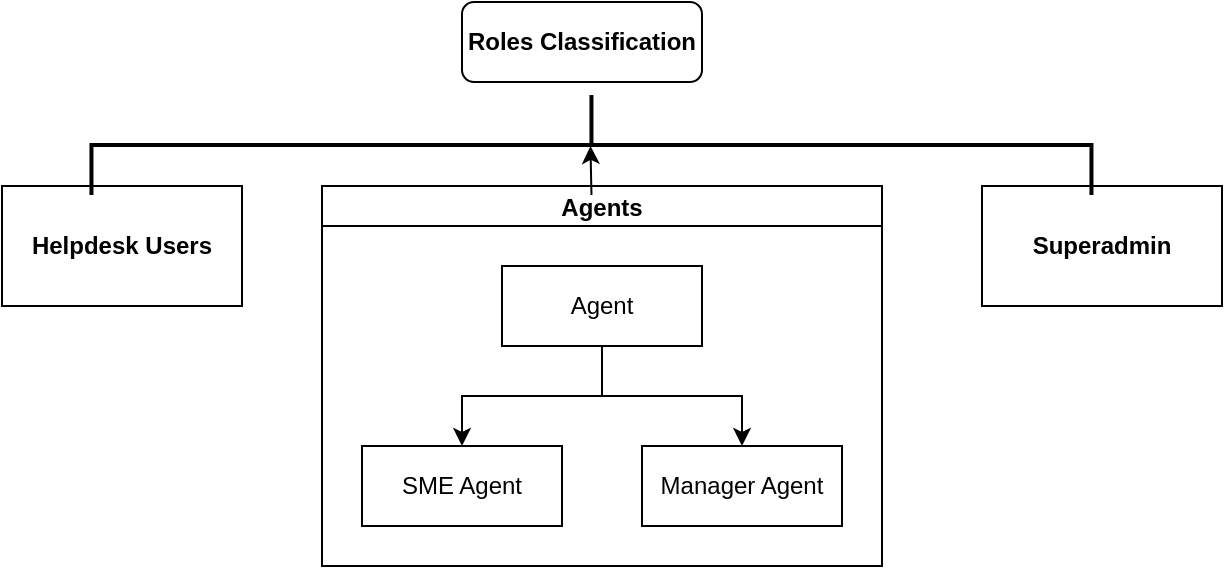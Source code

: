 <mxfile version="14.9.6" type="github">
  <diagram id="jvpLVMVhIR2zp9GxV2rX" name="Page-1">
    <mxGraphModel dx="868" dy="450" grid="1" gridSize="10" guides="1" tooltips="1" connect="1" arrows="1" fold="1" page="1" pageScale="1" pageWidth="850" pageHeight="1100" math="0" shadow="0">
      <root>
        <mxCell id="0" />
        <mxCell id="1" parent="0" />
        <mxCell id="C9KNnnCRglDRXyzisE5E-1" value="Agents" style="swimlane;startSize=20;horizontal=1;childLayout=treeLayout;horizontalTree=0;resizable=0;containerType=tree;" vertex="1" parent="1">
          <mxGeometry x="300" y="152" width="280" height="190" as="geometry" />
        </mxCell>
        <mxCell id="C9KNnnCRglDRXyzisE5E-2" value="Agent" style="whiteSpace=wrap;html=1;" vertex="1" parent="C9KNnnCRglDRXyzisE5E-1">
          <mxGeometry x="90" y="40" width="100" height="40" as="geometry" />
        </mxCell>
        <mxCell id="C9KNnnCRglDRXyzisE5E-3" value="SME Agent" style="whiteSpace=wrap;html=1;" vertex="1" parent="C9KNnnCRglDRXyzisE5E-1">
          <mxGeometry x="20" y="130" width="100" height="40" as="geometry" />
        </mxCell>
        <mxCell id="C9KNnnCRglDRXyzisE5E-4" value="" style="edgeStyle=elbowEdgeStyle;elbow=vertical;html=1;rounded=0;" edge="1" parent="C9KNnnCRglDRXyzisE5E-1" source="C9KNnnCRglDRXyzisE5E-2" target="C9KNnnCRglDRXyzisE5E-3">
          <mxGeometry relative="1" as="geometry" />
        </mxCell>
        <mxCell id="C9KNnnCRglDRXyzisE5E-5" value="Manager Agent" style="whiteSpace=wrap;html=1;" vertex="1" parent="C9KNnnCRglDRXyzisE5E-1">
          <mxGeometry x="160" y="130" width="100" height="40" as="geometry" />
        </mxCell>
        <mxCell id="C9KNnnCRglDRXyzisE5E-6" value="" style="edgeStyle=elbowEdgeStyle;elbow=vertical;html=1;rounded=0;" edge="1" parent="C9KNnnCRglDRXyzisE5E-1" source="C9KNnnCRglDRXyzisE5E-2" target="C9KNnnCRglDRXyzisE5E-5">
          <mxGeometry relative="1" as="geometry" />
        </mxCell>
        <mxCell id="C9KNnnCRglDRXyzisE5E-7" value="&lt;b&gt;Helpdesk Users&lt;/b&gt;" style="rounded=0;whiteSpace=wrap;html=1;" vertex="1" parent="1">
          <mxGeometry x="140" y="152" width="120" height="60" as="geometry" />
        </mxCell>
        <mxCell id="C9KNnnCRglDRXyzisE5E-8" value="&lt;b&gt;Superadmin&lt;/b&gt;" style="rounded=0;whiteSpace=wrap;html=1;" vertex="1" parent="1">
          <mxGeometry x="630" y="152" width="120" height="60" as="geometry" />
        </mxCell>
        <mxCell id="C9KNnnCRglDRXyzisE5E-9" value="" style="strokeWidth=2;html=1;shape=mxgraph.flowchart.annotation_2;align=left;labelPosition=right;pointerEvents=1;rotation=90;" vertex="1" parent="1">
          <mxGeometry x="409.73" y="-118.47" width="50" height="500" as="geometry" />
        </mxCell>
        <mxCell id="C9KNnnCRglDRXyzisE5E-11" style="edgeStyle=orthogonalEdgeStyle;rounded=0;orthogonalLoop=1;jettySize=auto;html=1;exitX=1;exitY=0.5;exitDx=0;exitDy=0;exitPerimeter=0;entryX=0.509;entryY=0.501;entryDx=0;entryDy=0;entryPerimeter=0;" edge="1" parent="1" source="C9KNnnCRglDRXyzisE5E-9" target="C9KNnnCRglDRXyzisE5E-9">
          <mxGeometry relative="1" as="geometry" />
        </mxCell>
        <mxCell id="C9KNnnCRglDRXyzisE5E-15" value="&lt;b&gt;Roles Classification&lt;/b&gt;" style="rounded=1;whiteSpace=wrap;html=1;" vertex="1" parent="1">
          <mxGeometry x="370" y="60" width="120" height="40" as="geometry" />
        </mxCell>
      </root>
    </mxGraphModel>
  </diagram>
</mxfile>
